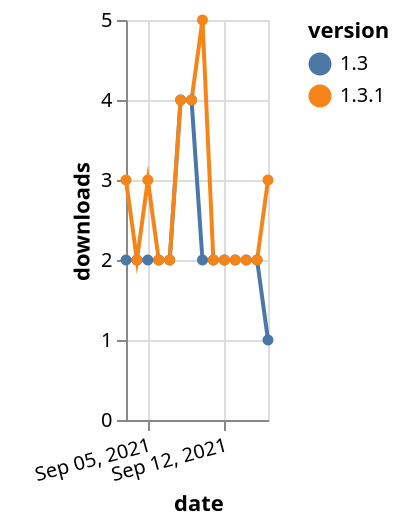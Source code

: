 {"$schema": "https://vega.github.io/schema/vega-lite/v5.json", "description": "A simple bar chart with embedded data.", "data": {"values": [{"date": "2021-09-03", "total": 2479, "delta": 2, "version": "1.3"}, {"date": "2021-09-04", "total": 2481, "delta": 2, "version": "1.3"}, {"date": "2021-09-05", "total": 2483, "delta": 2, "version": "1.3"}, {"date": "2021-09-06", "total": 2485, "delta": 2, "version": "1.3"}, {"date": "2021-09-07", "total": 2487, "delta": 2, "version": "1.3"}, {"date": "2021-09-08", "total": 2491, "delta": 4, "version": "1.3"}, {"date": "2021-09-09", "total": 2495, "delta": 4, "version": "1.3"}, {"date": "2021-09-10", "total": 2497, "delta": 2, "version": "1.3"}, {"date": "2021-09-11", "total": 2499, "delta": 2, "version": "1.3"}, {"date": "2021-09-12", "total": 2501, "delta": 2, "version": "1.3"}, {"date": "2021-09-13", "total": 2503, "delta": 2, "version": "1.3"}, {"date": "2021-09-14", "total": 2505, "delta": 2, "version": "1.3"}, {"date": "2021-09-15", "total": 2507, "delta": 2, "version": "1.3"}, {"date": "2021-09-16", "total": 2508, "delta": 1, "version": "1.3"}, {"date": "2021-09-03", "total": 2439, "delta": 3, "version": "1.3.1"}, {"date": "2021-09-04", "total": 2441, "delta": 2, "version": "1.3.1"}, {"date": "2021-09-05", "total": 2444, "delta": 3, "version": "1.3.1"}, {"date": "2021-09-06", "total": 2446, "delta": 2, "version": "1.3.1"}, {"date": "2021-09-07", "total": 2448, "delta": 2, "version": "1.3.1"}, {"date": "2021-09-08", "total": 2452, "delta": 4, "version": "1.3.1"}, {"date": "2021-09-09", "total": 2456, "delta": 4, "version": "1.3.1"}, {"date": "2021-09-10", "total": 2461, "delta": 5, "version": "1.3.1"}, {"date": "2021-09-11", "total": 2463, "delta": 2, "version": "1.3.1"}, {"date": "2021-09-12", "total": 2465, "delta": 2, "version": "1.3.1"}, {"date": "2021-09-13", "total": 2467, "delta": 2, "version": "1.3.1"}, {"date": "2021-09-14", "total": 2469, "delta": 2, "version": "1.3.1"}, {"date": "2021-09-15", "total": 2471, "delta": 2, "version": "1.3.1"}, {"date": "2021-09-16", "total": 2474, "delta": 3, "version": "1.3.1"}]}, "width": "container", "mark": {"type": "line", "point": {"filled": true}}, "encoding": {"x": {"field": "date", "type": "temporal", "timeUnit": "yearmonthdate", "title": "date", "axis": {"labelAngle": -15}}, "y": {"field": "delta", "type": "quantitative", "title": "downloads"}, "color": {"field": "version", "type": "nominal"}, "tooltip": {"field": "delta"}}}